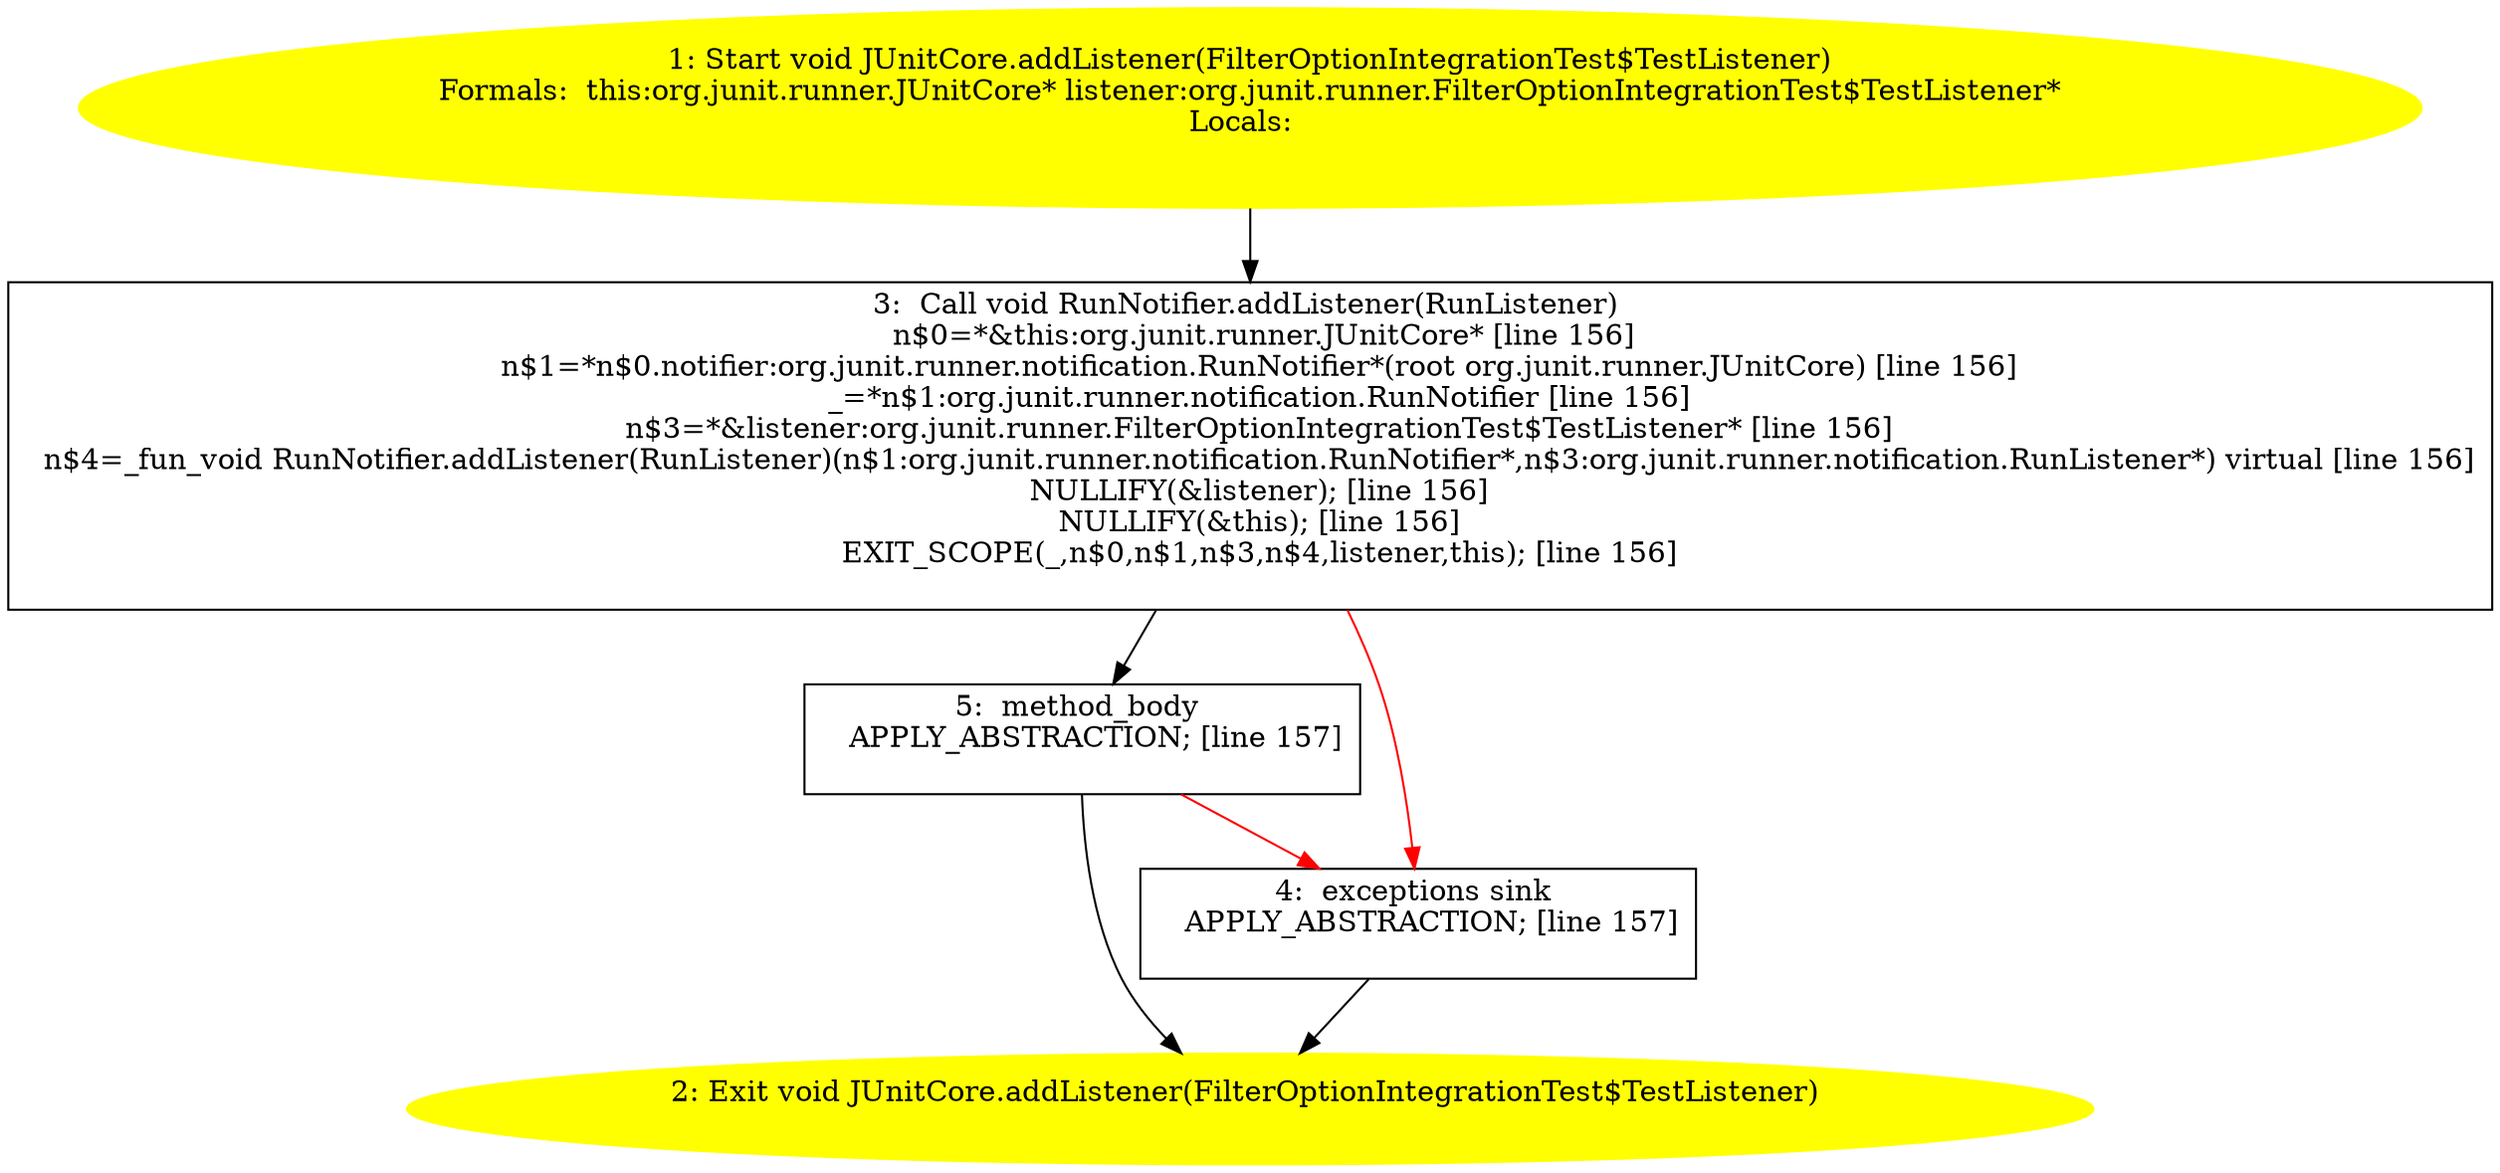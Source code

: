 /* @generated */
digraph cfg {
"org.junit.runner.JUnitCore.addListener(org.junit.runner.FilterOptionIntegrationTest$TestListener):vo.a31d8bc6dcb6f3602e8e9c3556301d1b_1" [label="1: Start void JUnitCore.addListener(FilterOptionIntegrationTest$TestListener)\nFormals:  this:org.junit.runner.JUnitCore* listener:org.junit.runner.FilterOptionIntegrationTest$TestListener*\nLocals:  \n  " color=yellow style=filled]
	

	 "org.junit.runner.JUnitCore.addListener(org.junit.runner.FilterOptionIntegrationTest$TestListener):vo.a31d8bc6dcb6f3602e8e9c3556301d1b_1" -> "org.junit.runner.JUnitCore.addListener(org.junit.runner.FilterOptionIntegrationTest$TestListener):vo.a31d8bc6dcb6f3602e8e9c3556301d1b_3" ;
"org.junit.runner.JUnitCore.addListener(org.junit.runner.FilterOptionIntegrationTest$TestListener):vo.a31d8bc6dcb6f3602e8e9c3556301d1b_2" [label="2: Exit void JUnitCore.addListener(FilterOptionIntegrationTest$TestListener) \n  " color=yellow style=filled]
	

"org.junit.runner.JUnitCore.addListener(org.junit.runner.FilterOptionIntegrationTest$TestListener):vo.a31d8bc6dcb6f3602e8e9c3556301d1b_3" [label="3:  Call void RunNotifier.addListener(RunListener) \n   n$0=*&this:org.junit.runner.JUnitCore* [line 156]\n  n$1=*n$0.notifier:org.junit.runner.notification.RunNotifier*(root org.junit.runner.JUnitCore) [line 156]\n  _=*n$1:org.junit.runner.notification.RunNotifier [line 156]\n  n$3=*&listener:org.junit.runner.FilterOptionIntegrationTest$TestListener* [line 156]\n  n$4=_fun_void RunNotifier.addListener(RunListener)(n$1:org.junit.runner.notification.RunNotifier*,n$3:org.junit.runner.notification.RunListener*) virtual [line 156]\n  NULLIFY(&listener); [line 156]\n  NULLIFY(&this); [line 156]\n  EXIT_SCOPE(_,n$0,n$1,n$3,n$4,listener,this); [line 156]\n " shape="box"]
	

	 "org.junit.runner.JUnitCore.addListener(org.junit.runner.FilterOptionIntegrationTest$TestListener):vo.a31d8bc6dcb6f3602e8e9c3556301d1b_3" -> "org.junit.runner.JUnitCore.addListener(org.junit.runner.FilterOptionIntegrationTest$TestListener):vo.a31d8bc6dcb6f3602e8e9c3556301d1b_5" ;
	 "org.junit.runner.JUnitCore.addListener(org.junit.runner.FilterOptionIntegrationTest$TestListener):vo.a31d8bc6dcb6f3602e8e9c3556301d1b_3" -> "org.junit.runner.JUnitCore.addListener(org.junit.runner.FilterOptionIntegrationTest$TestListener):vo.a31d8bc6dcb6f3602e8e9c3556301d1b_4" [color="red" ];
"org.junit.runner.JUnitCore.addListener(org.junit.runner.FilterOptionIntegrationTest$TestListener):vo.a31d8bc6dcb6f3602e8e9c3556301d1b_4" [label="4:  exceptions sink \n   APPLY_ABSTRACTION; [line 157]\n " shape="box"]
	

	 "org.junit.runner.JUnitCore.addListener(org.junit.runner.FilterOptionIntegrationTest$TestListener):vo.a31d8bc6dcb6f3602e8e9c3556301d1b_4" -> "org.junit.runner.JUnitCore.addListener(org.junit.runner.FilterOptionIntegrationTest$TestListener):vo.a31d8bc6dcb6f3602e8e9c3556301d1b_2" ;
"org.junit.runner.JUnitCore.addListener(org.junit.runner.FilterOptionIntegrationTest$TestListener):vo.a31d8bc6dcb6f3602e8e9c3556301d1b_5" [label="5:  method_body \n   APPLY_ABSTRACTION; [line 157]\n " shape="box"]
	

	 "org.junit.runner.JUnitCore.addListener(org.junit.runner.FilterOptionIntegrationTest$TestListener):vo.a31d8bc6dcb6f3602e8e9c3556301d1b_5" -> "org.junit.runner.JUnitCore.addListener(org.junit.runner.FilterOptionIntegrationTest$TestListener):vo.a31d8bc6dcb6f3602e8e9c3556301d1b_2" ;
	 "org.junit.runner.JUnitCore.addListener(org.junit.runner.FilterOptionIntegrationTest$TestListener):vo.a31d8bc6dcb6f3602e8e9c3556301d1b_5" -> "org.junit.runner.JUnitCore.addListener(org.junit.runner.FilterOptionIntegrationTest$TestListener):vo.a31d8bc6dcb6f3602e8e9c3556301d1b_4" [color="red" ];
}
